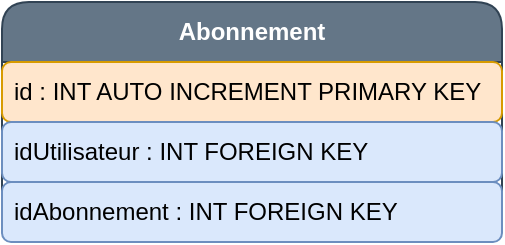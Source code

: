 <mxfile version="20.6.0" type="device"><diagram id="qJevuPY_AxO-a5F1g5xO" name="Page-1"><mxGraphModel dx="2462" dy="838" grid="1" gridSize="10" guides="1" tooltips="1" connect="1" arrows="1" fold="1" page="1" pageScale="1" pageWidth="827" pageHeight="1169" math="0" shadow="0"><root><mxCell id="0"/><mxCell id="1" parent="0"/><mxCell id="da_I3TEFU3ntBSdYS0pP-1" value="&lt;b&gt;Abonnement&lt;/b&gt;" style="swimlane;fontStyle=0;childLayout=stackLayout;horizontal=1;startSize=30;horizontalStack=0;resizeParent=1;resizeParentMax=0;resizeLast=0;collapsible=1;marginBottom=0;whiteSpace=wrap;html=1;rounded=1;fillColor=#647687;fontColor=#ffffff;strokeColor=#314354;" vertex="1" parent="1"><mxGeometry x="-523" y="252" width="250" height="120" as="geometry"/></mxCell><mxCell id="da_I3TEFU3ntBSdYS0pP-2" value="id : INT AUTO INCREMENT PRIMARY KEY" style="text;strokeColor=#d79b00;fillColor=#ffe6cc;align=left;verticalAlign=middle;spacingLeft=4;spacingRight=4;overflow=hidden;points=[[0,0.5],[1,0.5]];portConstraint=eastwest;rotatable=0;whiteSpace=wrap;html=1;rounded=1;" vertex="1" parent="da_I3TEFU3ntBSdYS0pP-1"><mxGeometry y="30" width="250" height="30" as="geometry"/></mxCell><mxCell id="da_I3TEFU3ntBSdYS0pP-3" value="idUtilisateur : INT FOREIGN KEY" style="text;strokeColor=#6c8ebf;fillColor=#dae8fc;align=left;verticalAlign=middle;spacingLeft=4;spacingRight=4;overflow=hidden;points=[[0,0.5],[1,0.5]];portConstraint=eastwest;rotatable=0;whiteSpace=wrap;html=1;rounded=1;" vertex="1" parent="da_I3TEFU3ntBSdYS0pP-1"><mxGeometry y="60" width="250" height="30" as="geometry"/></mxCell><mxCell id="da_I3TEFU3ntBSdYS0pP-4" value="idAbonnement : INT FOREIGN KEY" style="text;strokeColor=#6c8ebf;fillColor=#dae8fc;align=left;verticalAlign=middle;spacingLeft=4;spacingRight=4;overflow=hidden;points=[[0,0.5],[1,0.5]];portConstraint=eastwest;rotatable=0;whiteSpace=wrap;html=1;rounded=1;" vertex="1" parent="da_I3TEFU3ntBSdYS0pP-1"><mxGeometry y="90" width="250" height="30" as="geometry"/></mxCell></root></mxGraphModel></diagram></mxfile>